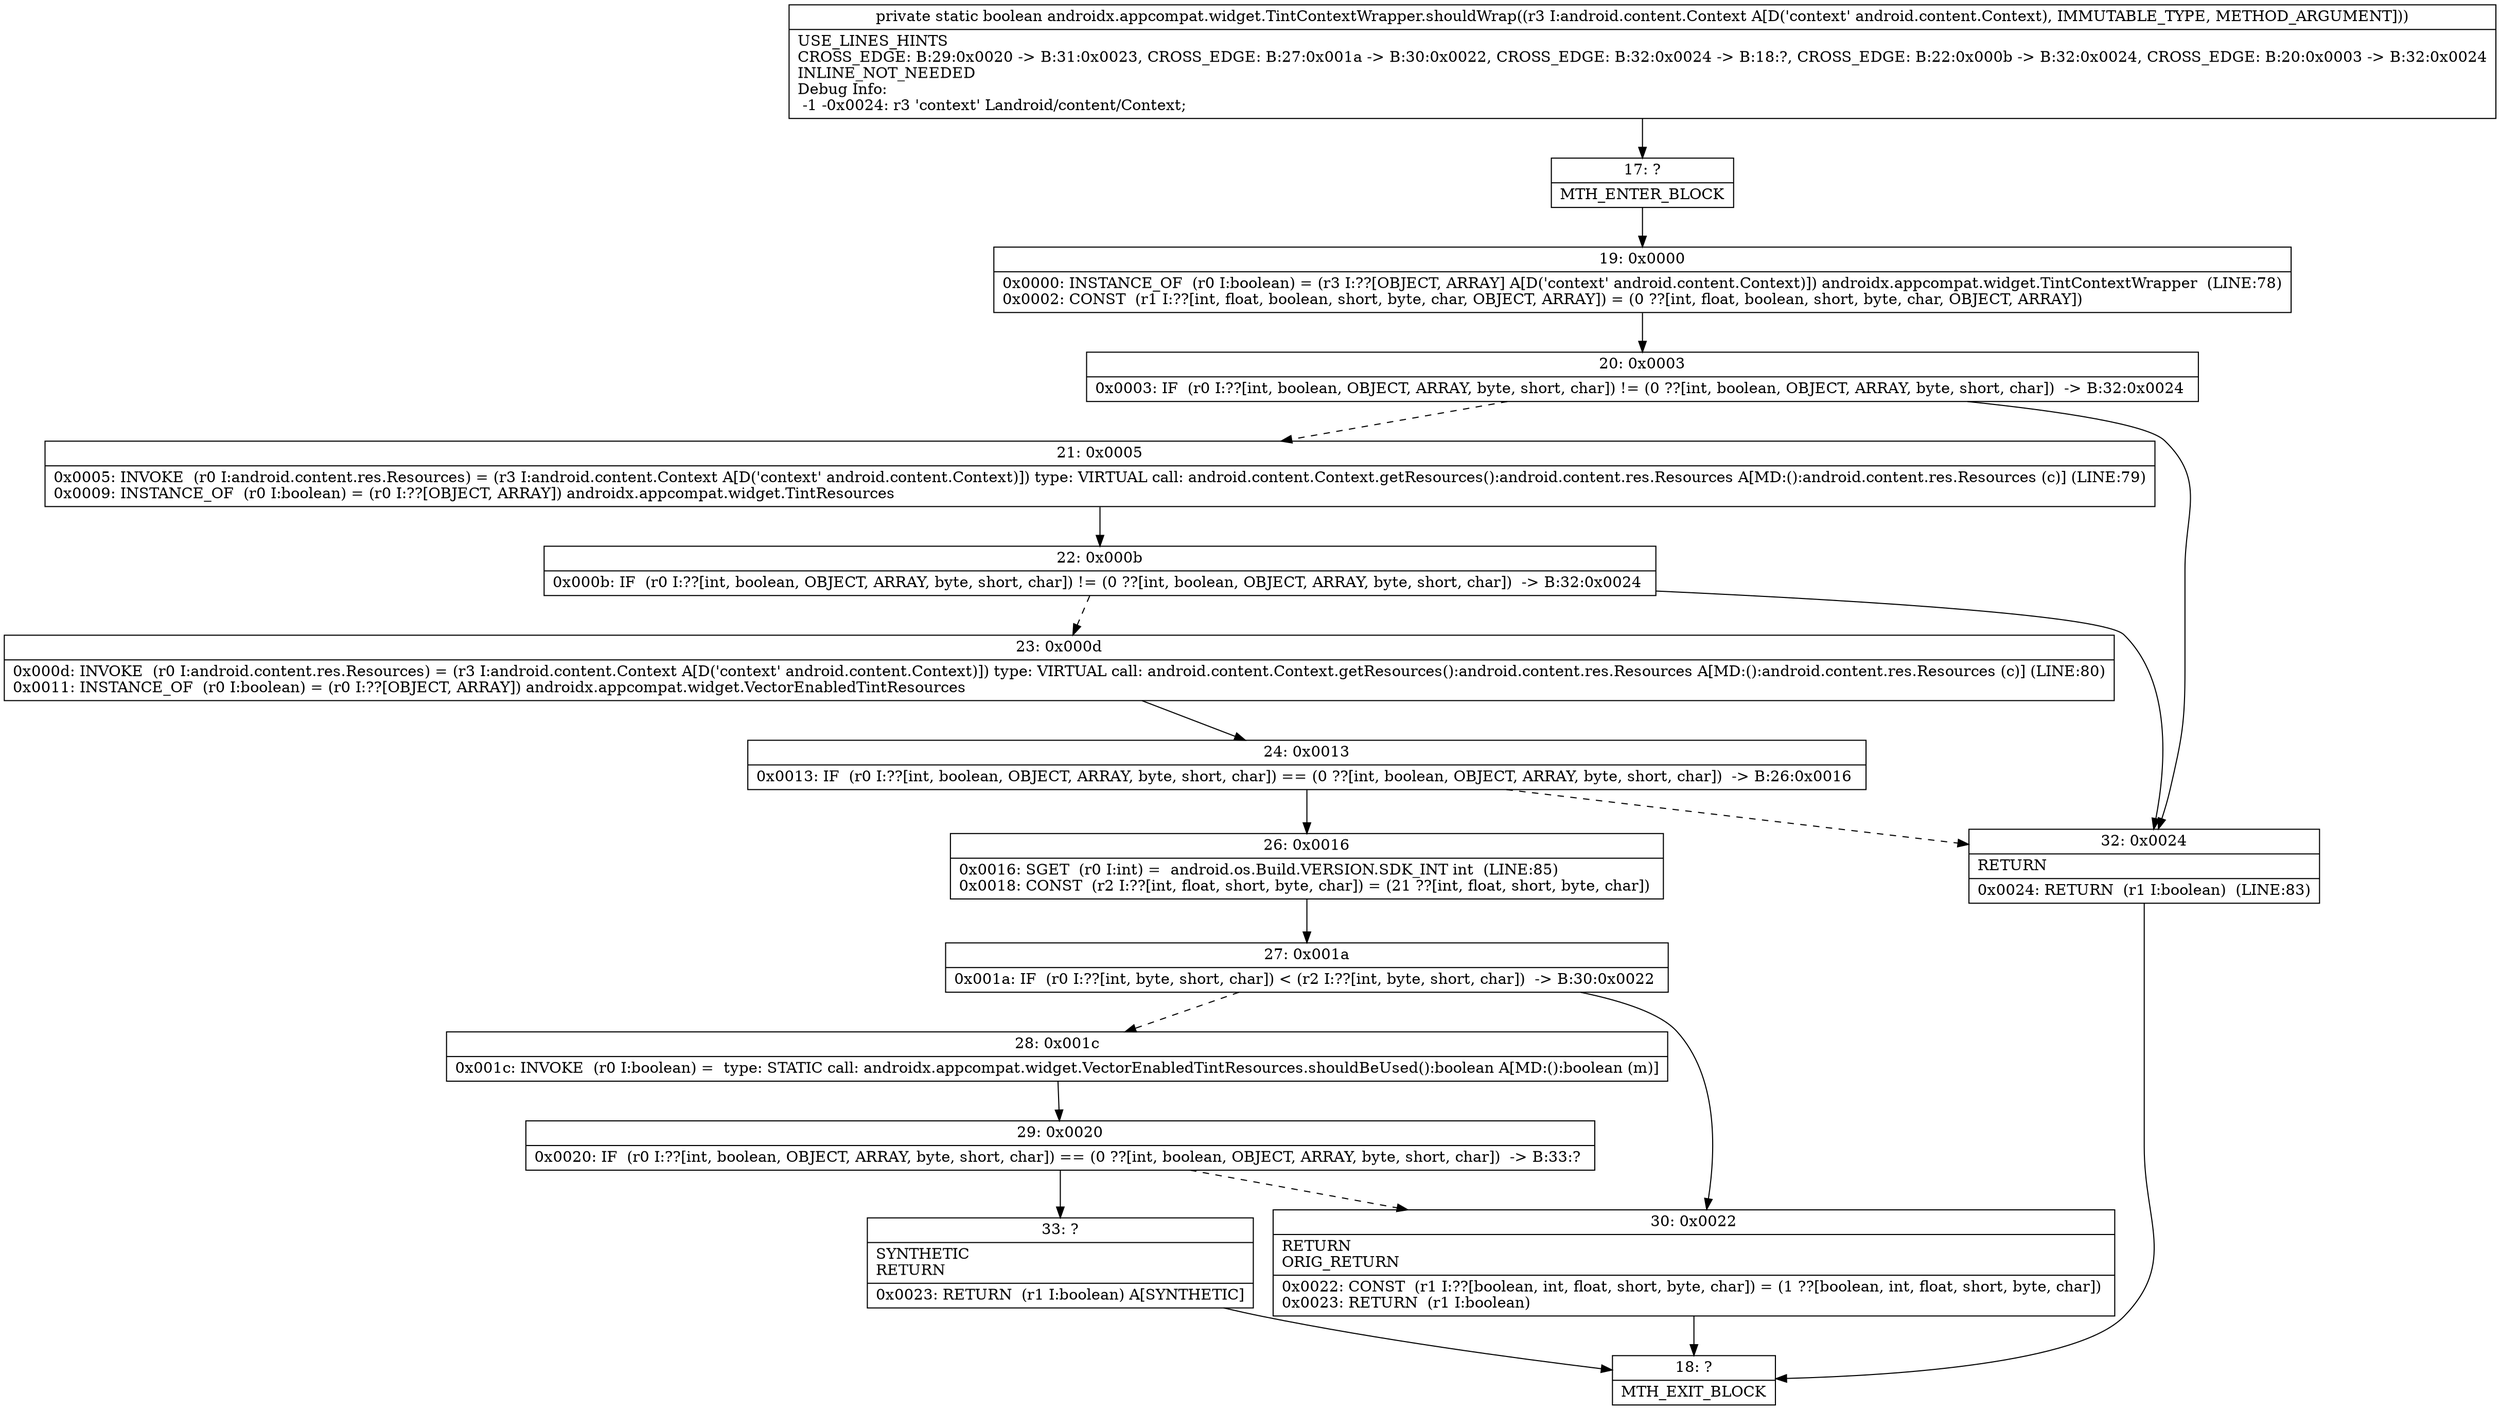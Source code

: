 digraph "CFG forandroidx.appcompat.widget.TintContextWrapper.shouldWrap(Landroid\/content\/Context;)Z" {
Node_17 [shape=record,label="{17\:\ ?|MTH_ENTER_BLOCK\l}"];
Node_19 [shape=record,label="{19\:\ 0x0000|0x0000: INSTANCE_OF  (r0 I:boolean) = (r3 I:??[OBJECT, ARRAY] A[D('context' android.content.Context)]) androidx.appcompat.widget.TintContextWrapper  (LINE:78)\l0x0002: CONST  (r1 I:??[int, float, boolean, short, byte, char, OBJECT, ARRAY]) = (0 ??[int, float, boolean, short, byte, char, OBJECT, ARRAY]) \l}"];
Node_20 [shape=record,label="{20\:\ 0x0003|0x0003: IF  (r0 I:??[int, boolean, OBJECT, ARRAY, byte, short, char]) != (0 ??[int, boolean, OBJECT, ARRAY, byte, short, char])  \-\> B:32:0x0024 \l}"];
Node_21 [shape=record,label="{21\:\ 0x0005|0x0005: INVOKE  (r0 I:android.content.res.Resources) = (r3 I:android.content.Context A[D('context' android.content.Context)]) type: VIRTUAL call: android.content.Context.getResources():android.content.res.Resources A[MD:():android.content.res.Resources (c)] (LINE:79)\l0x0009: INSTANCE_OF  (r0 I:boolean) = (r0 I:??[OBJECT, ARRAY]) androidx.appcompat.widget.TintResources \l}"];
Node_22 [shape=record,label="{22\:\ 0x000b|0x000b: IF  (r0 I:??[int, boolean, OBJECT, ARRAY, byte, short, char]) != (0 ??[int, boolean, OBJECT, ARRAY, byte, short, char])  \-\> B:32:0x0024 \l}"];
Node_23 [shape=record,label="{23\:\ 0x000d|0x000d: INVOKE  (r0 I:android.content.res.Resources) = (r3 I:android.content.Context A[D('context' android.content.Context)]) type: VIRTUAL call: android.content.Context.getResources():android.content.res.Resources A[MD:():android.content.res.Resources (c)] (LINE:80)\l0x0011: INSTANCE_OF  (r0 I:boolean) = (r0 I:??[OBJECT, ARRAY]) androidx.appcompat.widget.VectorEnabledTintResources \l}"];
Node_24 [shape=record,label="{24\:\ 0x0013|0x0013: IF  (r0 I:??[int, boolean, OBJECT, ARRAY, byte, short, char]) == (0 ??[int, boolean, OBJECT, ARRAY, byte, short, char])  \-\> B:26:0x0016 \l}"];
Node_26 [shape=record,label="{26\:\ 0x0016|0x0016: SGET  (r0 I:int) =  android.os.Build.VERSION.SDK_INT int  (LINE:85)\l0x0018: CONST  (r2 I:??[int, float, short, byte, char]) = (21 ??[int, float, short, byte, char]) \l}"];
Node_27 [shape=record,label="{27\:\ 0x001a|0x001a: IF  (r0 I:??[int, byte, short, char]) \< (r2 I:??[int, byte, short, char])  \-\> B:30:0x0022 \l}"];
Node_28 [shape=record,label="{28\:\ 0x001c|0x001c: INVOKE  (r0 I:boolean) =  type: STATIC call: androidx.appcompat.widget.VectorEnabledTintResources.shouldBeUsed():boolean A[MD:():boolean (m)]\l}"];
Node_29 [shape=record,label="{29\:\ 0x0020|0x0020: IF  (r0 I:??[int, boolean, OBJECT, ARRAY, byte, short, char]) == (0 ??[int, boolean, OBJECT, ARRAY, byte, short, char])  \-\> B:33:? \l}"];
Node_33 [shape=record,label="{33\:\ ?|SYNTHETIC\lRETURN\l|0x0023: RETURN  (r1 I:boolean) A[SYNTHETIC]\l}"];
Node_18 [shape=record,label="{18\:\ ?|MTH_EXIT_BLOCK\l}"];
Node_30 [shape=record,label="{30\:\ 0x0022|RETURN\lORIG_RETURN\l|0x0022: CONST  (r1 I:??[boolean, int, float, short, byte, char]) = (1 ??[boolean, int, float, short, byte, char]) \l0x0023: RETURN  (r1 I:boolean) \l}"];
Node_32 [shape=record,label="{32\:\ 0x0024|RETURN\l|0x0024: RETURN  (r1 I:boolean)  (LINE:83)\l}"];
MethodNode[shape=record,label="{private static boolean androidx.appcompat.widget.TintContextWrapper.shouldWrap((r3 I:android.content.Context A[D('context' android.content.Context), IMMUTABLE_TYPE, METHOD_ARGUMENT]))  | USE_LINES_HINTS\lCROSS_EDGE: B:29:0x0020 \-\> B:31:0x0023, CROSS_EDGE: B:27:0x001a \-\> B:30:0x0022, CROSS_EDGE: B:32:0x0024 \-\> B:18:?, CROSS_EDGE: B:22:0x000b \-\> B:32:0x0024, CROSS_EDGE: B:20:0x0003 \-\> B:32:0x0024\lINLINE_NOT_NEEDED\lDebug Info:\l  \-1 \-0x0024: r3 'context' Landroid\/content\/Context;\l}"];
MethodNode -> Node_17;Node_17 -> Node_19;
Node_19 -> Node_20;
Node_20 -> Node_21[style=dashed];
Node_20 -> Node_32;
Node_21 -> Node_22;
Node_22 -> Node_23[style=dashed];
Node_22 -> Node_32;
Node_23 -> Node_24;
Node_24 -> Node_26;
Node_24 -> Node_32[style=dashed];
Node_26 -> Node_27;
Node_27 -> Node_28[style=dashed];
Node_27 -> Node_30;
Node_28 -> Node_29;
Node_29 -> Node_30[style=dashed];
Node_29 -> Node_33;
Node_33 -> Node_18;
Node_30 -> Node_18;
Node_32 -> Node_18;
}

